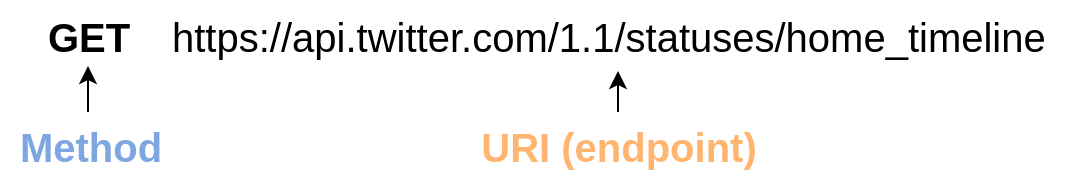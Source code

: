 <mxfile version="13.3.9" type="device"><diagram id="HzJhA5eIDBjYNTmblxcS" name="Page-1"><mxGraphModel dx="843" dy="537" grid="1" gridSize="10" guides="1" tooltips="1" connect="1" arrows="1" fold="1" page="1" pageScale="1" pageWidth="850" pageHeight="1100" math="0" shadow="0"><root><mxCell id="0"/><mxCell id="1" parent="0"/><mxCell id="rrVUEHJ-7tv8igrQg9SP-1" value="GET" style="text;html=1;align=center;verticalAlign=middle;resizable=0;points=[];autosize=1;fontStyle=1;fontSize=20;" vertex="1" parent="1"><mxGeometry x="120" y="177" width="60" height="30" as="geometry"/></mxCell><mxCell id="rrVUEHJ-7tv8igrQg9SP-2" value="&lt;meta charset=&quot;utf-8&quot; style=&quot;font-size: 20px;&quot;&gt;&lt;span style=&quot;font-size: 20px; font-style: normal; font-weight: 400; letter-spacing: normal; text-indent: 0px; text-transform: none; word-spacing: 0px; display: inline; float: none;&quot;&gt;https://api.twitter.com/1.1/statuses/home_timeline&lt;/span&gt;" style="text;whiteSpace=wrap;html=1;fontFamily=Helvetica;labelBackgroundColor=none;fontSize=20;verticalAlign=middle;" vertex="1" parent="1"><mxGeometry x="190" y="174.5" width="450" height="35" as="geometry"/></mxCell><mxCell id="rrVUEHJ-7tv8igrQg9SP-4" value="" style="endArrow=classic;html=1;fontFamily=Helvetica;fontSize=20;fontColor=#000000;" edge="1" parent="1" target="rrVUEHJ-7tv8igrQg9SP-1"><mxGeometry width="50" height="50" relative="1" as="geometry"><mxPoint x="150" y="230" as="sourcePoint"/><mxPoint x="450" y="320" as="targetPoint"/></mxGeometry></mxCell><mxCell id="rrVUEHJ-7tv8igrQg9SP-5" value="Method" style="text;html=1;align=center;verticalAlign=middle;resizable=0;points=[];autosize=1;fontSize=20;fontFamily=Helvetica;fontStyle=1;fontColor=#7EA6E0;" vertex="1" parent="1"><mxGeometry x="106" y="232" width="90" height="30" as="geometry"/></mxCell><mxCell id="rrVUEHJ-7tv8igrQg9SP-9" value="" style="endArrow=classic;html=1;fontFamily=Helvetica;fontSize=20;fontColor=#000000;entryX=0.5;entryY=1;entryDx=0;entryDy=0;" edge="1" parent="1" target="rrVUEHJ-7tv8igrQg9SP-2"><mxGeometry width="50" height="50" relative="1" as="geometry"><mxPoint x="415" y="230" as="sourcePoint"/><mxPoint x="450" y="290" as="targetPoint"/></mxGeometry></mxCell><mxCell id="rrVUEHJ-7tv8igrQg9SP-10" value="URI (endpoint)" style="text;html=1;align=center;verticalAlign=middle;resizable=0;points=[];autosize=1;fontSize=20;fontFamily=Helvetica;fontStyle=1;fontColor=#FFB570;" vertex="1" parent="1"><mxGeometry x="340" y="232" width="150" height="30" as="geometry"/></mxCell></root></mxGraphModel></diagram></mxfile>